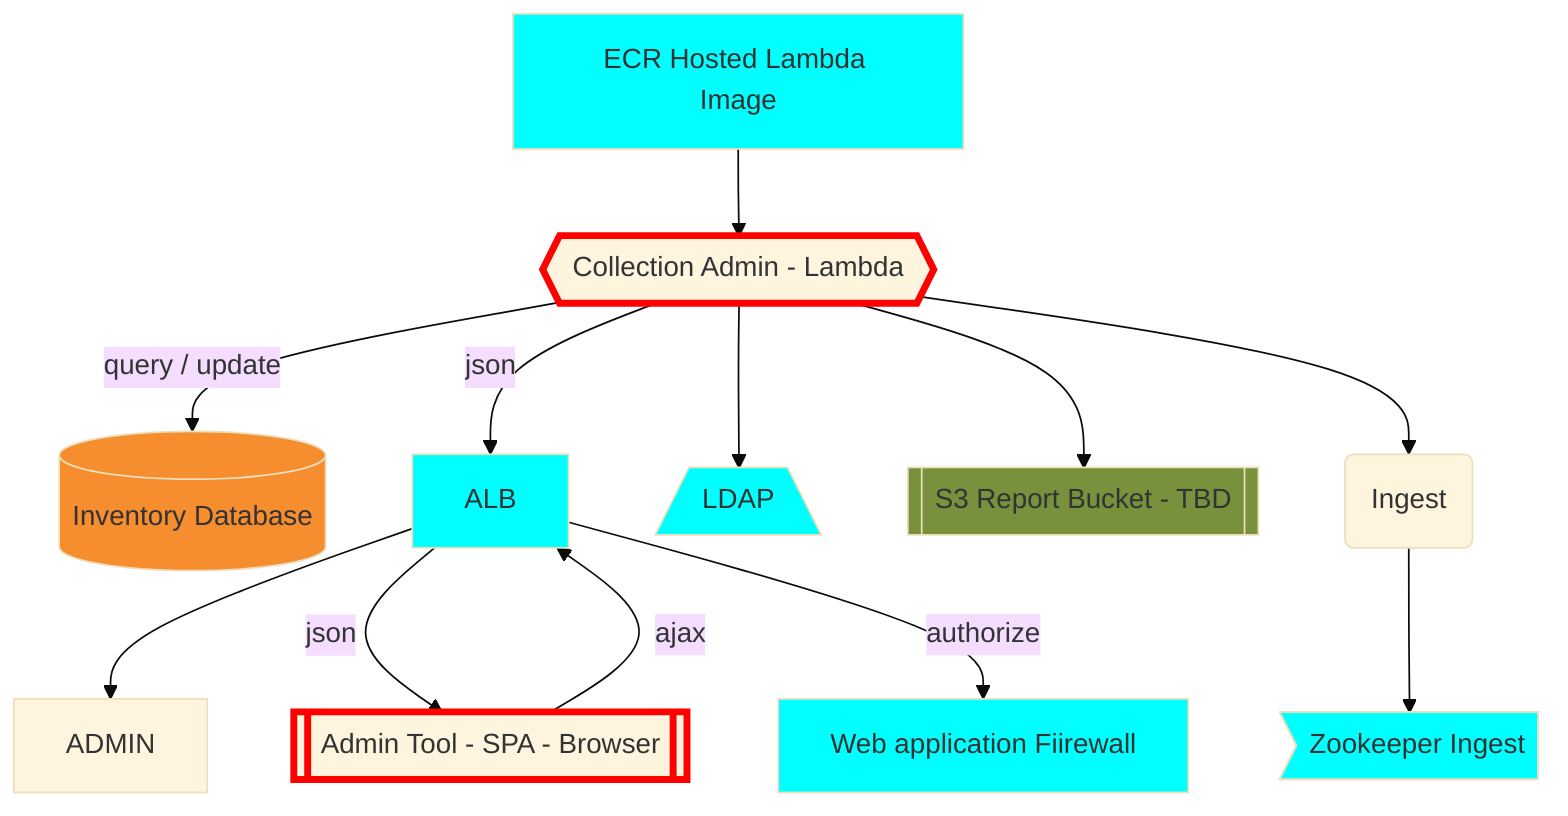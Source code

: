 %%{init: {'theme': 'base'}}%%
graph TD
  RDSINV[(Inventory Database)]
  COLLADMIN{{Collection Admin - Lambda}}
  ADMINWEB[[Admin Tool - SPA - Browser]]
  WAF[Web application Fiirewall]
  ECR[ECR Hosted Lambda Image]
  ING(Ingest)
  ZOOING>Zookeeper Ingest]
  LDAP[/LDAP\]
  S3RPT[[S3 Report Bucket - TBD]]

  COLLADMIN --> |"query / update"| RDSINV
  ALB --> ADMIN
  COLLADMIN --> |json| ALB
  ADMINWEB --> |ajax| ALB
  ALB --> |json| ADMINWEB
  ALB --> |authorize| WAF
  ECR --> COLLADMIN
  COLLADMIN --> ING
  COLLADMIN --> LDAP
  COLLADMIN --> S3RPT
  ING --> ZOOING

  style RDSINV fill:#F68D2F
  style COLLADMIN stroke:red,stroke-width:4px
  style ADMINWEB stroke:red,stroke-width:4px
  style ALB fill:cyan
  style WAF fill:cyan
  style ECR fill:cyan
  style ZOOING fill:cyan
  style LDAP fill:cyan
  style S3RPT fill:#77913C